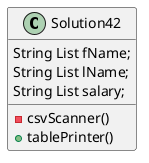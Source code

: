@startuml
'https://plantuml.com/sequence-diagram

class Solution42{
    String List fName;
    String List lName;
    String List salary;


    -csvScanner()
    +tablePrinter()


}

@enduml